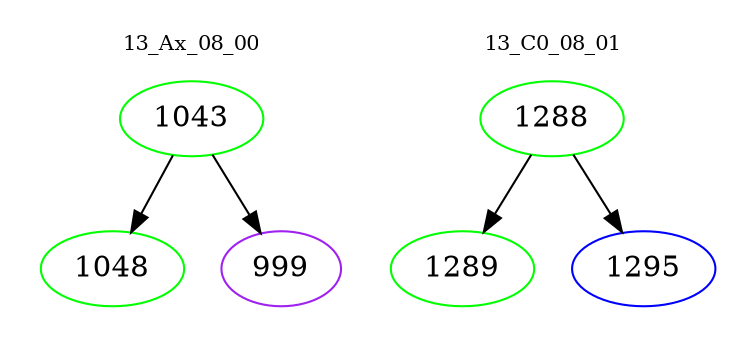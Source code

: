 digraph{
subgraph cluster_0 {
color = white
label = "13_Ax_08_00";
fontsize=10;
T0_1043 [label="1043", color="green"]
T0_1043 -> T0_1048 [color="black"]
T0_1048 [label="1048", color="green"]
T0_1043 -> T0_999 [color="black"]
T0_999 [label="999", color="purple"]
}
subgraph cluster_1 {
color = white
label = "13_C0_08_01";
fontsize=10;
T1_1288 [label="1288", color="green"]
T1_1288 -> T1_1289 [color="black"]
T1_1289 [label="1289", color="green"]
T1_1288 -> T1_1295 [color="black"]
T1_1295 [label="1295", color="blue"]
}
}
